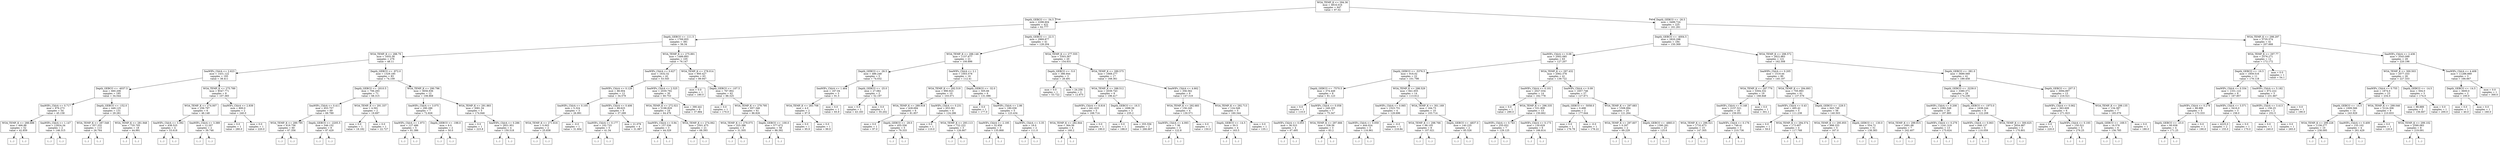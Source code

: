 digraph Tree {
node [shape=box] ;
0 [label="WOA_TEMP_K <= 294.36\nmse = 4916.016\nsamples = 647\nvalue = 97.02"] ;
1 [label="Depth_GEBCO <= -34.5\nmse = 2298.604\nsamples = 422\nvalue = 62.777"] ;
0 -> 1 [labeldistance=2.5, labelangle=45, headlabel="True"] ;
2 [label="Depth_GEBCO <= -111.5\nmse = 1769.955\nsamples = 381\nvalue = 56.34"] ;
1 -> 2 ;
3 [label="WOA_TEMP_K <= 288.79\nmse = 1655.58\nsamples = 276\nvalue = 48.11"] ;
2 -> 3 ;
4 [label="SeaWIFs_ChlrA <= 2.623\nmse = 1431.122\nsamples = 193\nvalue = 38.411"] ;
3 -> 4 ;
5 [label="Depth_GEBCO <= -4037.5\nmse = 660.206\nsamples = 185\nvalue = 34.044"] ;
4 -> 5 ;
6 [label="SeaWIFs_ChlrA <= 0.717\nmse = 976.273\nsamples = 54\nvalue = 45.158"] ;
5 -> 6 ;
7 [label="WOA_TEMP_K <= 288.688\nmse = 466.88\nsamples = 52\nvalue = 42.859"] ;
6 -> 7 ;
8 [label="(...)"] ;
7 -> 8 ;
109 [label="(...)"] ;
7 -> 109 ;
110 [label="SeaWIFs_ChlrA <= 1.147\nmse = 12924.34\nsamples = 2\nvalue = 146.315"] ;
6 -> 110 ;
111 [label="(...)"] ;
110 -> 111 ;
112 [label="(...)"] ;
110 -> 112 ;
113 [label="Depth_GEBCO <= -152.0\nmse = 449.125\nsamples = 131\nvalue = 29.281"] ;
5 -> 113 ;
114 [label="WOA_TEMP_K <= 287.548\nmse = 357.332\nsamples = 113\nvalue = 26.764"] ;
113 -> 114 ;
115 [label="(...)"] ;
114 -> 115 ;
278 [label="(...)"] ;
114 -> 278 ;
279 [label="WOA_TEMP_K <= 281.948\nmse = 735.705\nsamples = 18\nvalue = 44.991"] ;
113 -> 279 ;
280 [label="(...)"] ;
279 -> 280 ;
289 [label="(...)"] ;
279 -> 289 ;
310 [label="WOA_TEMP_K <= 275.789\nmse = 8547.771\nsamples = 8\nvalue = 107.365"] ;
4 -> 310 ;
311 [label="WOA_TEMP_K <= 274.007\nmse = 256.797\nsamples = 6\nvalue = 46.148"] ;
310 -> 311 ;
312 [label="SeaWIFs_ChlrA <= 3.392\nmse = 438.525\nsamples = 4\nvalue = 53.618"] ;
311 -> 312 ;
313 [label="(...)"] ;
312 -> 313 ;
314 [label="(...)"] ;
312 -> 314 ;
319 [label="SeaWIFs_ChlrA <= 3.389\nmse = 12.207\nsamples = 2\nvalue = 39.746"] ;
311 -> 319 ;
320 [label="(...)"] ;
319 -> 320 ;
321 [label="(...)"] ;
319 -> 321 ;
322 [label="SeaWIFs_ChlrA <= 2.839\nmse = 800.0\nsamples = 2\nvalue = 240.0"] ;
310 -> 322 ;
323 [label="mse = 0.0\nsamples = 1\nvalue = 280.0"] ;
322 -> 323 ;
324 [label="mse = 0.0\nsamples = 1\nvalue = 220.0"] ;
322 -> 324 ;
325 [label="Depth_GEBCO <= -972.0\nmse = 1329.185\nsamples = 83\nvalue = 74.109"] ;
3 -> 325 ;
326 [label="Depth_GEBCO <= -2010.5\nmse = 706.293\nsamples = 71\nvalue = 68.315"] ;
325 -> 326 ;
327 [label="SeaWIFs_ChlrA <= 0.411\nmse = 653.757\nsamples = 69\nvalue = 69.789"] ;
326 -> 327 ;
328 [label="WOA_TEMP_K <= 289.795\nmse = 619.756\nsamples = 60\nvalue = 67.356"] ;
327 -> 328 ;
329 [label="(...)"] ;
328 -> 329 ;
336 [label="(...)"] ;
328 -> 336 ;
427 [label="Depth_GEBCO <= -2205.5\nmse = 546.152\nsamples = 9\nvalue = 87.429"] ;
327 -> 427 ;
428 [label="(...)"] ;
427 -> 428 ;
439 [label="(...)"] ;
427 -> 439 ;
442 [label="WOA_TEMP_K <= 291.337\nmse = 4.591\nsamples = 2\nvalue = 19.697"] ;
326 -> 442 ;
443 [label="mse = 0.0\nsamples = 1\nvalue = 18.182"] ;
442 -> 443 ;
444 [label="mse = 0.0\nsamples = 1\nvalue = 22.727"] ;
442 -> 444 ;
445 [label="WOA_TEMP_K <= 290.796\nmse = 3656.936\nsamples = 12\nvalue = 108.868"] ;
325 -> 445 ;
446 [label="SeaWIFs_ChlrA <= 3.075\nmse = 290.286\nsamples = 7\nvalue = 72.826"] ;
445 -> 446 ;
447 [label="SeaWIFs_ChlrA <= 1.973\nmse = 127.486\nsamples = 5\nvalue = 81.386"] ;
446 -> 447 ;
448 [label="(...)"] ;
447 -> 448 ;
453 [label="(...)"] ;
447 -> 453 ;
454 [label="Depth_GEBCO <= -198.0\nmse = 8.0\nsamples = 2\nvalue = 50.0"] ;
446 -> 454 ;
455 [label="(...)"] ;
454 -> 455 ;
456 [label="(...)"] ;
454 -> 456 ;
457 [label="WOA_TEMP_K <= 291.883\nmse = 3081.34\nsamples = 5\nvalue = 174.946"] ;
445 -> 457 ;
458 [label="mse = 0.0\nsamples = 1\nvalue = 223.8"] ;
457 -> 458 ;
459 [label="SeaWIFs_ChlrA <= 0.286\nmse = 2831.951\nsamples = 4\nvalue = 150.518"] ;
457 -> 459 ;
460 [label="(...)"] ;
459 -> 460 ;
461 [label="(...)"] ;
459 -> 461 ;
464 [label="WOA_TEMP_K <= 275.891\nmse = 1489.893\nsamples = 105\nvalue = 76.147"] ;
2 -> 464 ;
465 [label="SeaWIFs_ChlrA <= 0.627\nmse = 1632.52\nsamples = 42\nvalue = 53.545"] ;
464 -> 465 ;
466 [label="SeaWIFs_ChlrA <= 0.129\nmse = 88.004\nsamples = 12\nvalue = 34.579"] ;
465 -> 466 ;
467 [label="SeaWIFs_ChlrA <= 0.105\nmse = 5.324\nsamples = 3\nvalue = 26.991"] ;
466 -> 467 ;
468 [label="WOA_TEMP_K <= 271.616\nmse = 0.003\nsamples = 2\nvalue = 25.838"] ;
467 -> 468 ;
469 [label="(...)"] ;
468 -> 469 ;
470 [label="(...)"] ;
468 -> 470 ;
471 [label="mse = -0.0\nsamples = 1\nvalue = 31.604"] ;
467 -> 471 ;
472 [label="SeaWIFs_ChlrA <= 0.406\nmse = 89.625\nsamples = 9\nvalue = 37.289"] ;
466 -> 472 ;
473 [label="SeaWIFs_ChlrA <= 0.177\nmse = 102.733\nsamples = 5\nvalue = 41.34"] ;
472 -> 473 ;
474 [label="(...)"] ;
473 -> 474 ;
475 [label="(...)"] ;
473 -> 475 ;
478 [label="mse = 21.079\nsamples = 4\nvalue = 31.887"] ;
472 -> 478 ;
479 [label="SeaWIFs_ChlrA <= 2.525\nmse = 2030.792\nsamples = 30\nvalue = 60.753"] ;
465 -> 479 ;
480 [label="WOA_TEMP_K <= 272.021\nmse = 2198.829\nsamples = 24\nvalue = 64.476"] ;
479 -> 480 ;
481 [label="SeaWIFs_ChlrA <= 0.94\nmse = 157.536\nsamples = 3\nvalue = 44.329"] ;
480 -> 481 ;
482 [label="(...)"] ;
481 -> 482 ;
483 [label="(...)"] ;
481 -> 483 ;
484 [label="WOA_TEMP_K <= 274.062\nmse = 2501.475\nsamples = 21\nvalue = 68.393"] ;
480 -> 484 ;
485 [label="(...)"] ;
484 -> 485 ;
490 [label="(...)"] ;
484 -> 490 ;
491 [label="mse = 390.441\nsamples = 6\nvalue = 37.884"] ;
479 -> 491 ;
492 [label="WOA_TEMP_K <= 278.014\nmse = 900.427\nsamples = 63\nvalue = 89.947"] ;
464 -> 492 ;
493 [label="mse = 0.0\nsamples = 1\nvalue = 180.0"] ;
492 -> 493 ;
494 [label="Depth_GEBCO <= -107.5\nmse = 767.902\nsamples = 62\nvalue = 88.325"] ;
492 -> 494 ;
495 [label="mse = 0.0\nsamples = 1\nvalue = 170.0"] ;
494 -> 495 ;
496 [label="WOA_TEMP_K <= 279.795\nmse = 657.346\nsamples = 61\nvalue = 86.826"] ;
494 -> 496 ;
497 [label="WOA_TEMP_K <= 279.075\nmse = 325.386\nsamples = 3\nvalue = 31.505"] ;
496 -> 497 ;
498 [label="(...)"] ;
497 -> 498 ;
501 [label="(...)"] ;
497 -> 501 ;
502 [label="Depth_GEBCO <= -100.0\nmse = 577.672\nsamples = 58\nvalue = 88.392"] ;
496 -> 502 ;
503 [label="(...)"] ;
502 -> 503 ;
508 [label="(...)"] ;
502 -> 508 ;
597 [label="Depth_GEBCO <= -22.5\nmse = 2969.877\nsamples = 41\nvalue = 128.204"] ;
1 -> 597 ;
598 [label="WOA_TEMP_K <= 288.146\nmse = 1157.677\nsamples = 21\nvalue = 100.896"] ;
597 -> 598 ;
599 [label="Depth_GEBCO <= -26.5\nmse = 486.248\nsamples = 5\nvalue = 74.032"] ;
598 -> 599 ;
600 [label="SeaWIFs_ChlrA <= 1.464\nmse = 167.04\nsamples = 3\nvalue = 91.5"] ;
599 -> 600 ;
601 [label="WOA_TEMP_K <= 283.708\nmse = 4.0\nsamples = 2\nvalue = 97.9"] ;
600 -> 601 ;
602 [label="mse = 0.0\nsamples = 1\nvalue = 95.9"] ;
601 -> 602 ;
603 [label="mse = 0.0\nsamples = 1\nvalue = 99.9"] ;
601 -> 603 ;
604 [label="mse = 0.0\nsamples = 1\nvalue = 65.9"] ;
600 -> 604 ;
605 [label="Depth_GEBCO <= -25.0\nmse = 27.082\nsamples = 2\nvalue = 52.197"] ;
599 -> 605 ;
606 [label="mse = 0.0\nsamples = 1\nvalue = 43.183"] ;
605 -> 606 ;
607 [label="mse = 0.0\nsamples = 1\nvalue = 55.202"] ;
605 -> 607 ;
608 [label="SeaWIFs_ChlrA <= 2.1\nmse = 1003.578\nsamples = 16\nvalue = 112.41"] ;
598 -> 608 ;
609 [label="WOA_TEMP_K <= 292.519\nmse = 990.923\nsamples = 10\nvalue = 103.071"] ;
608 -> 609 ;
610 [label="WOA_TEMP_K <= 289.918\nmse = 428.694\nsamples = 6\nvalue = 81.857"] ;
609 -> 610 ;
611 [label="mse = 0.0\nsamples = 1\nvalue = 97.0"] ;
610 -> 611 ;
612 [label="Depth_GEBCO <= -29.0\nmse = 455.556\nsamples = 5\nvalue = 79.333"] ;
610 -> 612 ;
613 [label="(...)"] ;
612 -> 613 ;
614 [label="(...)"] ;
612 -> 614 ;
617 [label="SeaWIFs_ChlrA <= 0.231\nmse = 653.061\nsamples = 4\nvalue = 124.286"] ;
609 -> 617 ;
618 [label="mse = 0.0\nsamples = 1\nvalue = 110.0"] ;
617 -> 618 ;
619 [label="WOA_TEMP_K <= 293.113\nmse = 722.222\nsamples = 3\nvalue = 126.667"] ;
617 -> 619 ;
620 [label="(...)"] ;
619 -> 620 ;
621 [label="(...)"] ;
619 -> 621 ;
622 [label="Depth_GEBCO <= -32.0\nmse = 505.66\nsamples = 6\nvalue = 131.086"] ;
608 -> 622 ;
623 [label="mse = 0.0\nsamples = 1\nvalue = 177.0"] ;
622 -> 623 ;
624 [label="SeaWIFs_ChlrA <= 2.86\nmse = 180.036\nsamples = 5\nvalue = 123.434"] ;
622 -> 624 ;
625 [label="SeaWIFs_ChlrA <= 2.195\nmse = 32.856\nsamples = 3\nvalue = 135.868"] ;
624 -> 625 ;
626 [label="(...)"] ;
625 -> 626 ;
627 [label="(...)"] ;
625 -> 627 ;
630 [label="SeaWIFs_ChlrA <= 3.35\nmse = 18.0\nsamples = 2\nvalue = 111.0"] ;
624 -> 630 ;
631 [label="(...)"] ;
630 -> 631 ;
632 [label="(...)"] ;
630 -> 632 ;
633 [label="WOA_TEMP_K <= 277.555\nmse = 3303.567\nsamples = 20\nvalue = 154.631"] ;
597 -> 633 ;
634 [label="Depth_GEBCO <= -5.0\nmse = 386.944\nsamples = 3\nvalue = 26.491"] ;
633 -> 634 ;
635 [label="mse = 0.0\nsamples = 1\nvalue = 53.722"] ;
634 -> 635 ;
636 [label="mse = 24.256\nsamples = 2\nvalue = 12.875"] ;
634 -> 636 ;
637 [label="WOA_TEMP_K <= 289.575\nmse = 1668.277\nsamples = 17\nvalue = 168.361"] ;
633 -> 637 ;
638 [label="WOA_TEMP_K <= 288.512\nmse = 2039.743\nsamples = 8\nvalue = 196.417"] ;
637 -> 638 ;
639 [label="SeaWIFs_ChlrA <= 8.816\nmse = 441.633\nsamples = 5\nvalue = 168.714"] ;
638 -> 639 ;
640 [label="WOA_TEMP_K <= 282.844\nmse = 364.56\nsamples = 4\nvalue = 160.2"] ;
639 -> 640 ;
641 [label="(...)"] ;
640 -> 641 ;
646 [label="(...)"] ;
640 -> 646 ;
647 [label="mse = 0.0\nsamples = 1\nvalue = 190.0"] ;
639 -> 647 ;
648 [label="Depth_GEBCO <= -16.5\nmse = 1698.56\nsamples = 3\nvalue = 235.2"] ;
638 -> 648 ;
649 [label="mse = 0.0\nsamples = 1\nvalue = 188.0"] ;
648 -> 649 ;
650 [label="mse = 355.556\nsamples = 2\nvalue = 266.667"] ;
648 -> 650 ;
651 [label="SeaWIFs_ChlrA <= 4.662\nmse = 356.562\nsamples = 9\nvalue = 147.319"] ;
637 -> 651 ;
652 [label="WOA_TEMP_K <= 292.683\nmse = 156.245\nsamples = 4\nvalue = 130.571"] ;
651 -> 652 ;
653 [label="SeaWIFs_ChlrA <= 4.093\nmse = 7.36\nsamples = 3\nvalue = 122.8"] ;
652 -> 653 ;
654 [label="(...)"] ;
653 -> 654 ;
657 [label="(...)"] ;
653 -> 657 ;
658 [label="mse = 0.0\nsamples = 1\nvalue = 150.0"] ;
652 -> 658 ;
659 [label="WOA_TEMP_K <= 292.713\nmse = 124.549\nsamples = 5\nvalue = 160.344"] ;
651 -> 659 ;
660 [label="Depth_GEBCO <= -14.5\nmse = 50.5\nsamples = 4\nvalue = 163.5"] ;
659 -> 660 ;
661 [label="(...)"] ;
660 -> 661 ;
664 [label="(...)"] ;
660 -> 664 ;
667 [label="mse = 0.0\nsamples = 1\nvalue = 135.1"] ;
659 -> 667 ;
668 [label="Depth_GEBCO <= -26.5\nmse = 3499.724\nsamples = 225\nvalue = 161.261"] ;
0 -> 668 [labeldistance=2.5, labelangle=-45, headlabel="False"] ;
669 [label="Depth_GEBCO <= -4004.5\nmse = 2820.298\nsamples = 184\nvalue = 150.369"] ;
668 -> 669 ;
670 [label="SeaWIFs_ChlrA <= 0.08\nmse = 2002.085\nsamples = 63\nvalue = 127.207"] ;
669 -> 670 ;
671 [label="Depth_GEBCO <= -5376.5\nmse = 916.02\nsamples = 22\nvalue = 101.798"] ;
670 -> 671 ;
672 [label="Depth_GEBCO <= -7570.5\nmse = 374.449\nsamples = 8\nvalue = 81.123"] ;
671 -> 672 ;
673 [label="mse = 0.0\nsamples = 1\nvalue = 110.0"] ;
672 -> 673 ;
674 [label="SeaWIFs_ChlrA <= 0.058\nmse = 249.205\nsamples = 7\nvalue = 75.347"] ;
672 -> 674 ;
675 [label="SeaWIFs_ChlrA <= 0.053\nmse = 36.523\nsamples = 4\nvalue = 67.495"] ;
674 -> 675 ;
676 [label="(...)"] ;
675 -> 676 ;
679 [label="(...)"] ;
675 -> 679 ;
680 [label="WOA_TEMP_K <= 297.666\nmse = 338.56\nsamples = 3\nvalue = 83.2"] ;
674 -> 680 ;
681 [label="(...)"] ;
680 -> 681 ;
682 [label="(...)"] ;
680 -> 682 ;
683 [label="WOA_TEMP_K <= 298.529\nmse = 841.655\nsamples = 14\nvalue = 113.612"] ;
671 -> 683 ;
684 [label="SeaWIFs_ChlrA <= 0.065\nmse = 1523.751\nsamples = 4\nvalue = 129.696"] ;
683 -> 684 ;
685 [label="SeaWIFs_ChlrA <= 0.059\nmse = 444.024\nsamples = 3\nvalue = 116.961"] ;
684 -> 685 ;
686 [label="(...)"] ;
685 -> 686 ;
689 [label="(...)"] ;
685 -> 689 ;
690 [label="mse = -0.0\nsamples = 1\nvalue = 218.84"] ;
684 -> 690 ;
691 [label="WOA_TEMP_K <= 301.169\nmse = 164.73\nsamples = 10\nvalue = 103.714"] ;
683 -> 691 ;
692 [label="WOA_TEMP_K <= 298.766\nmse = 98.105\nsamples = 8\nvalue = 107.021"] ;
691 -> 692 ;
693 [label="(...)"] ;
692 -> 693 ;
694 [label="(...)"] ;
692 -> 694 ;
705 [label="Depth_GEBCO <= -4837.0\nmse = 140.235\nsamples = 2\nvalue = 85.526"] ;
691 -> 705 ;
706 [label="(...)"] ;
705 -> 706 ;
707 [label="(...)"] ;
705 -> 707 ;
708 [label="WOA_TEMP_K <= 297.432\nmse = 2062.378\nsamples = 41\nvalue = 139.722"] ;
670 -> 708 ;
709 [label="SeaWIFs_ChlrA <= 0.101\nmse = 2027.034\nsamples = 14\nvalue = 162.778"] ;
708 -> 709 ;
710 [label="mse = 0.0\nsamples = 1\nvalue = 290.0"] ;
709 -> 710 ;
711 [label="WOA_TEMP_K <= 296.335\nmse = 531.809\nsamples = 13\nvalue = 150.662"] ;
709 -> 711 ;
712 [label="SeaWIFs_ChlrA <= 0.743\nmse = 255.052\nsamples = 7\nvalue = 129.125"] ;
711 -> 712 ;
713 [label="(...)"] ;
712 -> 713 ;
720 [label="(...)"] ;
712 -> 720 ;
723 [label="SeaWIFs_ChlrA <= 0.173\nmse = 130.629\nsamples = 6\nvalue = 166.814"] ;
711 -> 723 ;
724 [label="(...)"] ;
723 -> 724 ;
729 [label="(...)"] ;
723 -> 729 ;
734 [label="SeaWIFs_ChlrA <= 0.09\nmse = 1657.746\nsamples = 27\nvalue = 127.671"] ;
708 -> 734 ;
735 [label="Depth_GEBCO <= -5058.0\nmse = 0.498\nsamples = 2\nvalue = 177.644"] ;
734 -> 735 ;
736 [label="mse = 0.0\nsamples = 1\nvalue = 176.78"] ;
735 -> 736 ;
737 [label="mse = -0.0\nsamples = 1\nvalue = 178.22"] ;
735 -> 737 ;
738 [label="WOA_TEMP_K <= 297.683\nmse = 1508.994\nsamples = 25\nvalue = 121.264"] ;
734 -> 738 ;
739 [label="WOA_TEMP_K <= 297.607\nmse = 0.297\nsamples = 2\nvalue = 69.229"] ;
738 -> 739 ;
740 [label="(...)"] ;
739 -> 740 ;
741 [label="(...)"] ;
739 -> 741 ;
742 [label="Depth_GEBCO <= -4883.0\nmse = 1390.281\nsamples = 23\nvalue = 125.6"] ;
738 -> 742 ;
743 [label="(...)"] ;
742 -> 743 ;
762 [label="(...)"] ;
742 -> 762 ;
787 [label="WOA_TEMP_K <= 298.572\nmse = 2822.983\nsamples = 121\nvalue = 162.308"] ;
669 -> 787 ;
788 [label="SeaWIFs_ChlrA <= 0.205\nmse = 1519.44\nsamples = 80\nvalue = 145.197"] ;
787 -> 788 ;
789 [label="WOA_TEMP_K <= 297.776\nmse = 3304.332\nsamples = 19\nvalue = 168.848"] ;
788 -> 789 ;
790 [label="SeaWIFs_ChlrA <= 0.148\nmse = 2157.521\nsamples = 18\nvalue = 159.051"] ;
789 -> 790 ;
791 [label="WOA_TEMP_K <= 296.521\nmse = 1732.673\nsamples = 15\nvalue = 147.305"] ;
790 -> 791 ;
792 [label="(...)"] ;
791 -> 792 ;
803 [label="(...)"] ;
791 -> 803 ;
816 [label="SeaWIFs_ChlrA <= 0.176\nmse = 748.41\nsamples = 3\nvalue = 210.736"] ;
790 -> 816 ;
817 [label="(...)"] ;
816 -> 817 ;
820 [label="(...)"] ;
816 -> 820 ;
821 [label="mse = 0.0\nsamples = 1\nvalue = 301.1"] ;
789 -> 821 ;
822 [label="WOA_TEMP_K <= 294.893\nmse = 705.993\nsamples = 61\nvalue = 137.576"] ;
788 -> 822 ;
823 [label="SeaWIFs_ChlrA <= 0.43\nmse = 495.42\nsamples = 5\nvalue = 111.238"] ;
822 -> 823 ;
824 [label="mse = 0.0\nsamples = 1\nvalue = 59.0"] ;
823 -> 824 ;
825 [label="WOA_TEMP_K <= 294.574\nmse = 173.607\nsamples = 4\nvalue = 117.768"] ;
823 -> 825 ;
826 [label="(...)"] ;
825 -> 826 ;
827 [label="(...)"] ;
825 -> 827 ;
830 [label="Depth_GEBCO <= -229.5\nmse = 643.749\nsamples = 56\nvalue = 140.503"] ;
822 -> 830 ;
831 [label="WOA_TEMP_K <= 295.955\nmse = 998.333\nsamples = 5\nvalue = 167.0"] ;
830 -> 831 ;
832 [label="(...)"] ;
831 -> 832 ;
833 [label="(...)"] ;
831 -> 833 ;
840 [label="Depth_GEBCO <= -130.0\nmse = 554.72\nsamples = 51\nvalue = 138.383"] ;
830 -> 840 ;
841 [label="(...)"] ;
840 -> 841 ;
854 [label="(...)"] ;
840 -> 854 ;
921 [label="Depth_GEBCO <= -381.0\nmse = 3689.569\nsamples = 41\nvalue = 189.458"] ;
787 -> 921 ;
922 [label="Depth_GEBCO <= -3239.0\nmse = 3380.371\nsamples = 28\nvalue = 174.236"] ;
921 -> 922 ;
923 [label="SeaWIFs_ChlrA <= 0.208\nmse = 2382.548\nsamples = 20\nvalue = 197.885"] ;
922 -> 923 ;
924 [label="WOA_TEMP_K <= 299.915\nmse = 1691.68\nsamples = 7\nvalue = 242.407"] ;
923 -> 924 ;
925 [label="(...)"] ;
924 -> 925 ;
928 [label="(...)"] ;
924 -> 928 ;
937 [label="SeaWIFs_ChlrA <= 0.279\nmse = 1241.319\nsamples = 13\nvalue = 175.624"] ;
923 -> 937 ;
938 [label="(...)"] ;
937 -> 938 ;
939 [label="(...)"] ;
937 -> 939 ;
954 [label="Depth_GEBCO <= -1973.0\nmse = 1638.244\nsamples = 8\nvalue = 122.208"] ;
922 -> 954 ;
955 [label="SeaWIFs_ChlrA <= 0.063\nmse = 646.137\nsamples = 5\nvalue = 110.059"] ;
954 -> 955 ;
956 [label="(...)"] ;
955 -> 956 ;
957 [label="(...)"] ;
955 -> 957 ;
964 [label="WOA_TEMP_K <= 300.625\nmse = 2654.987\nsamples = 3\nvalue = 170.801"] ;
954 -> 964 ;
965 [label="(...)"] ;
964 -> 965 ;
966 [label="(...)"] ;
964 -> 966 ;
969 [label="Depth_GEBCO <= -207.5\nmse = 3094.897\nsamples = 13\nvalue = 216.521"] ;
921 -> 969 ;
970 [label="SeaWIFs_ChlrA <= 0.062\nmse = 363.609\nsamples = 6\nvalue = 271.923"] ;
969 -> 970 ;
971 [label="mse = 0.0\nsamples = 1\nvalue = 220.0"] ;
970 -> 971 ;
972 [label="SeaWIFs_ChlrA <= 0.193\nmse = 150.521\nsamples = 5\nvalue = 276.25"] ;
970 -> 972 ;
973 [label="(...)"] ;
972 -> 973 ;
974 [label="(...)"] ;
972 -> 974 ;
977 [label="WOA_TEMP_K <= 299.135\nmse = 134.387\nsamples = 7\nvalue = 165.076"] ;
969 -> 977 ;
978 [label="Depth_GEBCO <= -169.5\nmse = 16.576\nsamples = 6\nvalue = 156.785"] ;
977 -> 978 ;
979 [label="(...)"] ;
978 -> 979 ;
980 [label="(...)"] ;
978 -> 980 ;
983 [label="mse = 0.0\nsamples = 1\nvalue = 180.0"] ;
977 -> 983 ;
984 [label="WOA_TEMP_K <= 298.297\nmse = 3735.574\nsamples = 41\nvalue = 207.668"] ;
668 -> 984 ;
985 [label="WOA_TEMP_K <= 297.77\nmse = 2576.271\nsamples = 12\nvalue = 172.172"] ;
984 -> 985 ;
986 [label="Depth_GEBCO <= -16.5\nmse = 1859.516\nsamples = 11\nvalue = 179.118"] ;
985 -> 986 ;
987 [label="SeaWIFs_ChlrA <= 0.334\nmse = 1331.122\nsamples = 8\nvalue = 167.857"] ;
986 -> 987 ;
988 [label="SeaWIFs_ChlrA <= 0.278\nmse = 88.889\nsamples = 5\nvalue = 173.333"] ;
987 -> 988 ;
989 [label="Depth_GEBCO <= -23.0\nmse = 60.938\nsamples = 4\nvalue = 171.25"] ;
988 -> 989 ;
990 [label="(...)"] ;
989 -> 990 ;
991 [label="(...)"] ;
989 -> 991 ;
992 [label="mse = 0.0\nsamples = 1\nvalue = 190.0"] ;
988 -> 992 ;
993 [label="SeaWIFs_ChlrA <= 3.571\nmse = 3416.0\nsamples = 3\nvalue = 158.0"] ;
987 -> 993 ;
994 [label="mse = 4225.0\nsamples = 2\nvalue = 155.0"] ;
993 -> 994 ;
995 [label="mse = 0.0\nsamples = 1\nvalue = 170.0"] ;
993 -> 995 ;
996 [label="SeaWIFs_ChlrA <= 5.182\nmse = 972.222\nsamples = 3\nvalue = 231.667"] ;
986 -> 996 ;
997 [label="SeaWIFs_ChlrA <= 3.413\nmse = 156.25\nsamples = 2\nvalue = 252.5"] ;
996 -> 997 ;
998 [label="mse = 0.0\nsamples = 1\nvalue = 240.0"] ;
997 -> 998 ;
999 [label="mse = 0.0\nsamples = 1\nvalue = 265.0"] ;
997 -> 999 ;
1000 [label="mse = 0.0\nsamples = 1\nvalue = 190.0"] ;
996 -> 1000 ;
1001 [label="mse = 0.0\nsamples = 1\nvalue = 54.1"] ;
985 -> 1001 ;
1002 [label="SeaWIFs_ChlrA <= 2.436\nmse = 3543.099\nsamples = 29\nvalue = 220.196"] ;
984 -> 1002 ;
1003 [label="WOA_TEMP_K <= 300.503\nmse = 2077.333\nsamples = 26\nvalue = 227.333"] ;
1002 -> 1003 ;
1004 [label="SeaWIFs_ChlrA <= 0.755\nmse = 1874.0\nsamples = 23\nvalue = 234.0"] ;
1003 -> 1004 ;
1005 [label="Depth_GEBCO <= -14.5\nmse = 1009.566\nsamples = 14\nvalue = 243.929"] ;
1004 -> 1005 ;
1006 [label="WOA_TEMP_K <= 299.228\nmse = 1158.277\nsamples = 10\nvalue = 238.095"] ;
1005 -> 1006 ;
1007 [label="(...)"] ;
1006 -> 1007 ;
1008 [label="(...)"] ;
1006 -> 1008 ;
1011 [label="SeaWIFs_ChlrA <= 0.409\nmse = 155.102\nsamples = 4\nvalue = 261.429"] ;
1005 -> 1011 ;
1012 [label="(...)"] ;
1011 -> 1012 ;
1015 [label="(...)"] ;
1011 -> 1015 ;
1016 [label="WOA_TEMP_K <= 299.046\nmse = 3124.306\nsamples = 9\nvalue = 210.833"] ;
1004 -> 1016 ;
1017 [label="mse = 0.0\nsamples = 1\nvalue = 120.0"] ;
1016 -> 1017 ;
1018 [label="WOA_TEMP_K <= 299.102\nmse = 2590.083\nsamples = 8\nvalue = 219.091"] ;
1016 -> 1018 ;
1019 [label="(...)"] ;
1018 -> 1019 ;
1024 [label="(...)"] ;
1018 -> 1024 ;
1025 [label="Depth_GEBCO <= -14.5\nmse = 504.0\nsamples = 3\nvalue = 174.0"] ;
1003 -> 1025 ;
1026 [label="mse = 88.889\nsamples = 2\nvalue = 156.667"] ;
1025 -> 1026 ;
1027 [label="mse = 0.0\nsamples = 1\nvalue = 200.0"] ;
1025 -> 1027 ;
1028 [label="SeaWIFs_ChlrA <= 4.408\nmse = 11288.889\nsamples = 3\nvalue = 166.667"] ;
1002 -> 1028 ;
1029 [label="Depth_GEBCO <= -14.5\nmse = 3600.0\nsamples = 2\nvalue = 100.0"] ;
1028 -> 1029 ;
1030 [label="mse = 0.0\nsamples = 1\nvalue = 40.0"] ;
1029 -> 1030 ;
1031 [label="mse = 0.0\nsamples = 1\nvalue = 160.0"] ;
1029 -> 1031 ;
1032 [label="mse = 0.0\nsamples = 1\nvalue = 300.0"] ;
1028 -> 1032 ;
}
